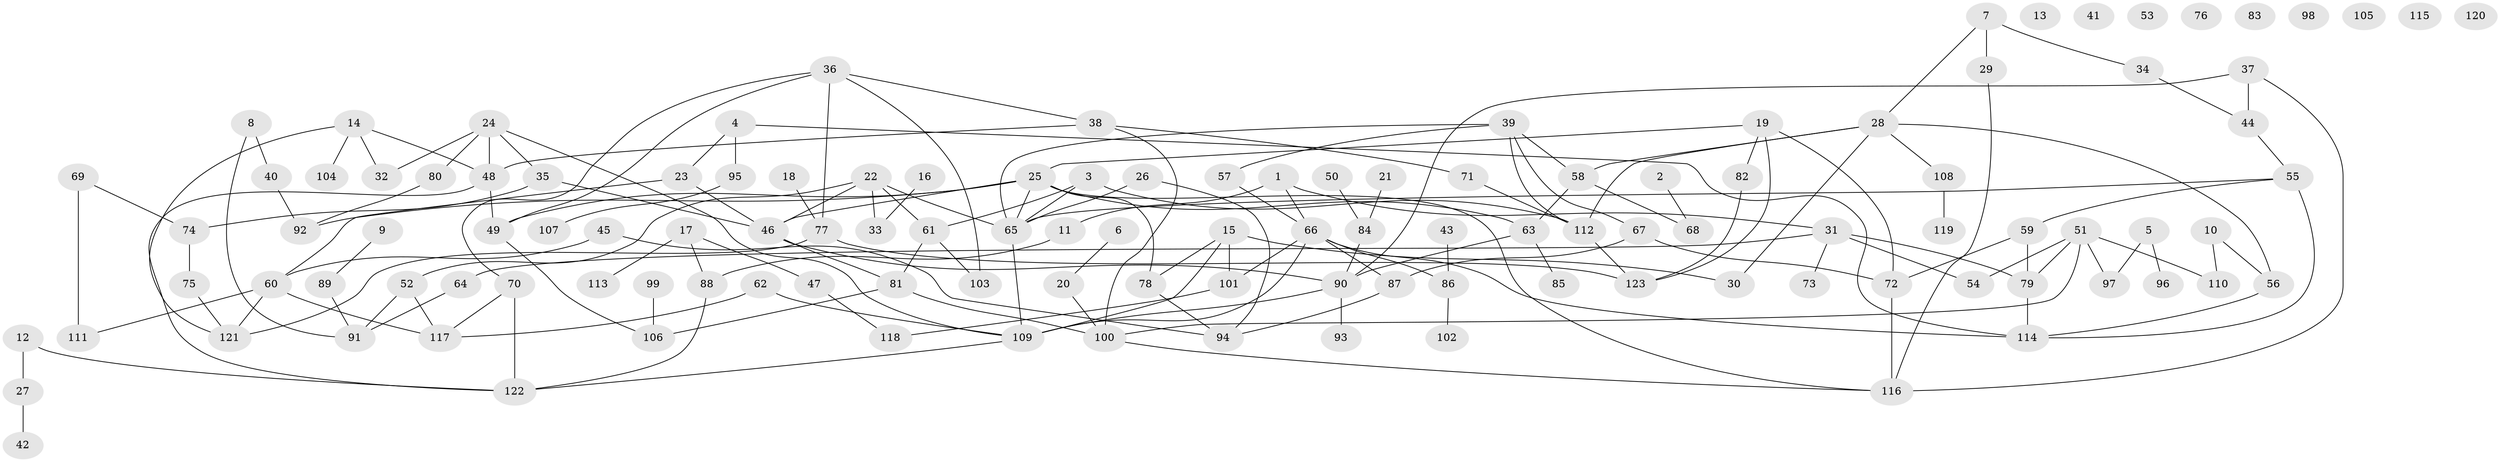 // coarse degree distribution, {0: 0.1836734693877551, 2: 0.14285714285714285, 1: 0.30612244897959184, 7: 0.04081632653061224, 4: 0.12244897959183673, 3: 0.08163265306122448, 10: 0.04081632653061224, 5: 0.02040816326530612, 8: 0.04081632653061224, 14: 0.02040816326530612}
// Generated by graph-tools (version 1.1) at 2025/43/03/04/25 21:43:29]
// undirected, 123 vertices, 170 edges
graph export_dot {
graph [start="1"]
  node [color=gray90,style=filled];
  1;
  2;
  3;
  4;
  5;
  6;
  7;
  8;
  9;
  10;
  11;
  12;
  13;
  14;
  15;
  16;
  17;
  18;
  19;
  20;
  21;
  22;
  23;
  24;
  25;
  26;
  27;
  28;
  29;
  30;
  31;
  32;
  33;
  34;
  35;
  36;
  37;
  38;
  39;
  40;
  41;
  42;
  43;
  44;
  45;
  46;
  47;
  48;
  49;
  50;
  51;
  52;
  53;
  54;
  55;
  56;
  57;
  58;
  59;
  60;
  61;
  62;
  63;
  64;
  65;
  66;
  67;
  68;
  69;
  70;
  71;
  72;
  73;
  74;
  75;
  76;
  77;
  78;
  79;
  80;
  81;
  82;
  83;
  84;
  85;
  86;
  87;
  88;
  89;
  90;
  91;
  92;
  93;
  94;
  95;
  96;
  97;
  98;
  99;
  100;
  101;
  102;
  103;
  104;
  105;
  106;
  107;
  108;
  109;
  110;
  111;
  112;
  113;
  114;
  115;
  116;
  117;
  118;
  119;
  120;
  121;
  122;
  123;
  1 -- 11;
  1 -- 31;
  1 -- 66;
  2 -- 68;
  3 -- 61;
  3 -- 65;
  3 -- 112;
  4 -- 23;
  4 -- 95;
  4 -- 114;
  5 -- 96;
  5 -- 97;
  6 -- 20;
  7 -- 28;
  7 -- 29;
  7 -- 34;
  8 -- 40;
  8 -- 91;
  9 -- 89;
  10 -- 56;
  10 -- 110;
  11 -- 88;
  12 -- 27;
  12 -- 122;
  14 -- 32;
  14 -- 48;
  14 -- 104;
  14 -- 121;
  15 -- 30;
  15 -- 78;
  15 -- 101;
  15 -- 109;
  16 -- 33;
  17 -- 47;
  17 -- 88;
  17 -- 113;
  18 -- 77;
  19 -- 25;
  19 -- 72;
  19 -- 82;
  19 -- 123;
  20 -- 100;
  21 -- 84;
  22 -- 33;
  22 -- 46;
  22 -- 52;
  22 -- 61;
  22 -- 65;
  23 -- 46;
  23 -- 60;
  24 -- 32;
  24 -- 35;
  24 -- 48;
  24 -- 80;
  24 -- 109;
  25 -- 46;
  25 -- 49;
  25 -- 63;
  25 -- 65;
  25 -- 78;
  25 -- 92;
  25 -- 116;
  26 -- 65;
  26 -- 94;
  27 -- 42;
  28 -- 30;
  28 -- 56;
  28 -- 58;
  28 -- 108;
  28 -- 112;
  29 -- 116;
  31 -- 54;
  31 -- 64;
  31 -- 73;
  31 -- 79;
  34 -- 44;
  35 -- 46;
  35 -- 74;
  36 -- 38;
  36 -- 49;
  36 -- 70;
  36 -- 77;
  36 -- 103;
  37 -- 44;
  37 -- 90;
  37 -- 116;
  38 -- 48;
  38 -- 71;
  38 -- 100;
  39 -- 57;
  39 -- 58;
  39 -- 65;
  39 -- 67;
  39 -- 112;
  40 -- 92;
  43 -- 86;
  44 -- 55;
  45 -- 60;
  45 -- 94;
  46 -- 81;
  46 -- 90;
  47 -- 118;
  48 -- 49;
  48 -- 122;
  49 -- 106;
  50 -- 84;
  51 -- 54;
  51 -- 79;
  51 -- 97;
  51 -- 100;
  51 -- 110;
  52 -- 91;
  52 -- 117;
  55 -- 59;
  55 -- 65;
  55 -- 114;
  56 -- 114;
  57 -- 66;
  58 -- 63;
  58 -- 68;
  59 -- 72;
  59 -- 79;
  60 -- 111;
  60 -- 117;
  60 -- 121;
  61 -- 81;
  61 -- 103;
  62 -- 109;
  62 -- 117;
  63 -- 85;
  63 -- 90;
  64 -- 91;
  65 -- 109;
  66 -- 86;
  66 -- 87;
  66 -- 101;
  66 -- 109;
  66 -- 114;
  67 -- 72;
  67 -- 87;
  69 -- 74;
  69 -- 111;
  70 -- 117;
  70 -- 122;
  71 -- 112;
  72 -- 116;
  74 -- 75;
  75 -- 121;
  77 -- 121;
  77 -- 123;
  78 -- 94;
  79 -- 114;
  80 -- 92;
  81 -- 100;
  81 -- 106;
  82 -- 123;
  84 -- 90;
  86 -- 102;
  87 -- 94;
  88 -- 122;
  89 -- 91;
  90 -- 93;
  90 -- 109;
  95 -- 107;
  99 -- 106;
  100 -- 116;
  101 -- 118;
  108 -- 119;
  109 -- 122;
  112 -- 123;
}
